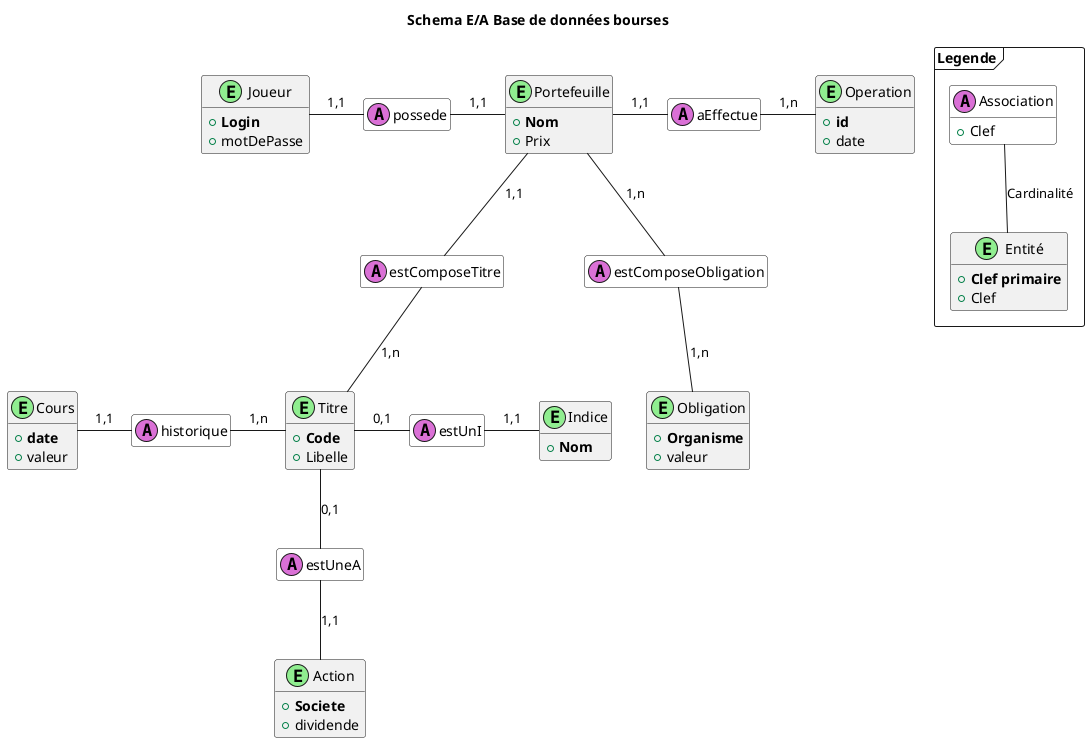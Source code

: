 @startuml
''' Titre du schema
Title Schema E/A Base de données bourses 



''' Legende
package Legende <<Frame>>{
    class Association<<(A, orchid)>> #White{
        +Clef
    }
    class Entité<<(E, lightgreen)>>{
        +<b>Clef primaire
        +Clef
    }
    Association -- Entité : Cardinalité
}



''' Association
class possede <<(A, orchid)>> #White
class aEffectue <<(A, orchid)>> #White
class estComposeTitre <<(A, orchid)>> #White
class estComposeObligation <<(A, orchid)>> #White
class estUneA <<(A, orchid)>> #White
class estUnI <<(A, orchid)>> #White
class historique <<(A, orchid)>> #White




''' Entites
class Joueur<<(E, lightgreen)>>{
    +<b>Login
    +motDePasse
}
class Portefeuille<<(E, lightgreen)>>{
    +<b>Nom
    +Prix
}
class Operation<<(E, lightgreen)>>{
    +<b>id
    +date
}
class Titre<<(E, lightgreen)>>{
    +<b>Code
    +Libelle
}
class Action<<(E, lightgreen)>>{
    +<b>Societe
    +dividende
}
class Obligation<<(E, lightgreen)>>{
    +<b>Organisme
    +valeur
}
class Indice<<(E, lightgreen)>>{
    +<b>Nom
}
class Cours<<(E, lightgreen)>>{
    +<b>date
    +valeur
}






''' Liaison
Joueur - possede : 1,1
possede - Portefeuille : 1,1

estComposeObligation -up- Portefeuille : 1,n
Obligation -up- estComposeObligation : 1,n

estUnI -right- Titre : 0,1
estUnI -right- Indice  : 1,1

estComposeTitre -up- Portefeuille : 1,1
Titre -up- estComposeTitre : 1,n

Action -up- estUneA : 1,1
estUneA -up- Titre : 0,1


Titre -left- historique :1,n
historique -left- Cours : 1,1

Portefeuille - aEffectue : 1,1
aEffectue - Operation : 1,n



hide empty attribute
hide method
@enduml
